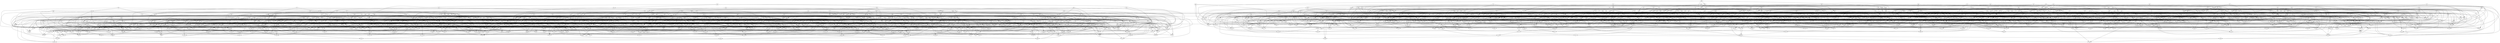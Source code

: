 digraph AOC {
msq -> {pdm}
cng -> {bms}
szn -> {lrl mgk}
clv -> {klk qrn}
xkx -> {cvq hdx vhg}
ldc -> {mvc jft pmf}
glc -> {vsm jnf mhz tvd glf}
qcr -> {xcv dfq}
tcz -> {xzc rjf bjm pkk cft}
rnm -> {qrc gxh}
dvp -> {gqz nkd}
qrv -> {zhr vgj}
cld -> {bck btn}
tkh -> {qbv hlh nkh xmv jdc}
vqq -> {spl}
lvg -> {zpk srs qtp rtf bmv}
sgh -> {ghs vss sdl}
fsv -> {crj hmj}
kfd -> {brv jnd xrt rmz vgh}
qsj -> {dkb txl hxn dxt}
kjg -> {jff nsl gqr dcx}
jcm -> {pvz}
qgg -> {qnc jbr cdg}
qhk -> {snz pqx cvp}
mlb -> {rqb jpl}
hdp -> {hgv tmv}
blj -> {kdr jvl dvx hks}
gmv -> {dlp pvz zzj}
xbj -> {nvb}
vmr -> {ndj bmv shq pgr}
xtl -> {kqr njc}
kvg -> {vsj xvf svp}
ntv -> {vsm khx}
lff -> {zfm gcr mrc}
qnq -> {xhv}
lxd -> {hqq spn}
jlh -> {pqb hhd cng jkb}
bzf -> {fxf tfv hks trg}
tjv -> {hkh prm lgp qrv}
rgj -> {pcz krk tfz rkj}
xhn -> {cgd cld mps lvz bzs}
xxt -> {rlh}
cpm -> {kjt tbp mhc zsm ptt bnj}
thk -> {psm ljk zml}
rjj -> {nrp qrq ttz zmt}
jkk -> {hpf bdf knk}
bcx -> {khl khz}
jxd -> {hzr mgk}
rpv -> {xxc crc}
gvl -> {phb psj}
pkq -> {bdz bvm lkk vhk}
krf -> {skc bzt dzl jcl}
rvl -> {hqq zht qbv}
gpl -> {rrt mjz qpb lrl gdd}
mfn -> {tvf zkt phg xfh}
hsc -> {rpl prm fbv}
ksm -> {tzr zkl qnk zvk trx}
gfd -> {mss}
vdn -> {bqj zmt bmq zdl txl}
xtg -> {jsz hgv}
clq -> {vjq}
jvj -> {zbl rpv}
gmj -> {brs fhv rpd}
mjc -> {hzq}
xdf -> {dlt}
gcv -> {xjs ptj znk}
xtr -> {zvk bzk}
vmx -> {fkh mdd lgt}
qkr -> {spl pvp stx gqc pfg}
xpp -> {zxq kdc kqj}
lnx -> {xvc}
npk -> {pvp jrv}
qfd -> {tcs lkf mdj}
plt -> {dpb}
rcc -> {dsf kcb rct gxv}
gxv -> {lvp fxf}
dkf -> {fxt lgf}
ddt -> {bfm brs cvv xxc}
cvg -> {xxt zjz tht}
hfb -> {vtv znk cqb}
xbh -> {tgm fll}
qrq -> {tmh}
rgn -> {fxf fhv tkk}
cbg -> {snz rrq jpl bxc}
sbl -> {pzq fhv cft lxl}
jcl -> {hhb lbp nzm}
bsf -> {mpr qbd rdh}
pgr -> {clz ggb}
pdl -> {nmj qkp qzv fjf mrv}
xnd -> {jzg bgf bcz}
drm -> {xhm hch vfp phk}
slq -> {lxj vxs dff dfl}
scp -> {qdf cdf csn}
dnx -> {vdz rpv gpp hvx}
qpv -> {klc gfg bxc psj}
cnr -> {chr xvd rbf}
gkm -> {qbc xpp}
dnf -> {tzp rhq xfh fgm vtx}
gmr -> {gpk hvc rlh}
qvz -> {plq tfz bgf}
zml -> {rsn mvc}
vgx -> {xkl qqs}
kmk -> {kdr dtv qhj qpc}
mhc -> {zjk ljx hcj}
czs -> {kcv}
dcm -> {zzj ftz}
tmd -> {bxt gzd}
ctf -> {pxv pff dpp hsx}
djr -> {dpq ggb nlj srs}
xkd -> {gtg}
hmk -> {clz zcl}
xsx -> {dzj vmx ffd htb}
zmf -> {pqt hsc vjj}
nqn -> {bnj tnj fqb rqb}
pjn -> {kmc gpr hnj jvm gkm}
xrl -> {hsx nfp hcq dhh}
gvf -> {jcn dlt fbn}
tpq -> {psm pdj}
zhr -> {xrd}
jxn -> {xsx hcr mpb crg}
xpl -> {ddx jkb nvl}
nmn -> {zfj tvf}
vlj -> {qxb gnn}
bbp -> {xhp lsb rcz vgj}
mjz -> {qbt cld gmr}
lds -> {lbp xqf}
ckg -> {scf gqc bsf cxx dvs}
fsb -> {tck mrj hzr tzr pxz}
ddx -> {fvq}
btl -> {xcm gkf kfc hdx qpg ghn ktr}
cqm -> {qrr jxd mkg dcj cxd}
bzp -> {bdd mgt vlk}
pgg -> {fdc xbj}
tzp -> {nzm tbx nhs tvd}
qth -> {rrv tnj hzq}
bhp -> {qsd tck knv}
cmd -> {cvv}
rrn -> {nnr dns}
czd -> {rgk}
bjm -> {xsv}
bgf -> {rls}
hjd -> {dxt}
vbh -> {mhb kzv bcx fzh lhz}
nzb -> {jcn gcr}
dtk -> {nbb xqh vjj}
dlt -> {lxr gfg}
rsn -> {rxk rbk}
tvh -> {mnv czg llt hsl vss}
dbj -> {jmj pvb}
jft -> {fpv}
xgz -> {cxn frg hhd jpz}
jnj -> {xdq rdh}
bsk -> {rjk ccx znb rgk}
ntc -> {snj}
vmg -> {kng nnq pgf zcb}
dns -> {hbn tfv gff}
jms -> {rsn tzr}
xpg -> {xdx dcj crg}
svp -> {jsq cnt dbj}
nvc -> {sqp pdv}
jpb -> {rrq fjf}
bck -> {bhl kvp}
kdj -> {sns xhv ffx}
bkl -> {qsl}
hvj -> {qgh jdv gdx czd}
kng -> {bck mnq dmp}
sqd -> {blx shq nqt mkr}
jkb -> {clq}
krk -> {rnn ngb}
jhj -> {ngm gpt pdv qcn}
brv -> {fxv xph nhs}
vgh -> {jtf}
mqt -> {sms rnn qxr}
dlm -> {bnp rks mhb}
mbb -> {rpd gvf fgc}
qvr -> {lgp ktk bxx}
kgl -> {vvb lsj}
hsx -> {fhn}
hbf -> {cft}
knv -> {cft}
cbt -> {czs gzv kff}
hcp -> {khz}
vgj -> {jcr gbd}
xng -> {jrr scj qjn pxz bvq rpd}
jcr -> {xtj}
ggb -> {nll}
fgf -> {dzj}
lmz -> {vsj hxl}
lhg -> {gvv dzt vhk lpj rqx}
hdt -> {qnq hqq}
txb -> {jrf vpm}
jbk -> {tfk qdf}
qsk -> {jrv}
tfp -> {hvc rqb}
xqh -> {dpj}
vcd -> {qbd}
fnk -> {pfg ktz gvf rqx}
lvz -> {gpp ktk hxj}
znb -> {rdh}
cxx -> {qzk jcr rpd}
lzx -> {ktk srl qph lfm}
dzj -> {mgk dpj}
vzs -> {txl}
zjq -> {rvc clq hxn}
lkf -> {vsm}
hrv -> {plk ssj vnl}
rfn -> {pft}
mqg -> {hhq zxc gzd}
rnd -> {hvs tfp dph mfs pkt}
dgk -> {clq msq fbt nvm}
nqj -> {chr hhh}
bcg -> {vpc hpd hxl rdf}
bcd -> {psm}
pgh -> {ckv}
pct -> {xjx cqb pkh lfm pqq}
dkg -> {hmj pbl}
dph -> {trg}
lfr -> {hhq rbf}
nkf -> {rbk gmh}
xdh -> {rbz mql pmr qtp xrt}
rgp -> {xsn vpm spp khb}
crj -> {bdv sdl}
mqh -> {nsr}
jnf -> {kgf qhh}
bnc -> {mhb kmm rrt fqg}
zfb -> {lhz fzj}
rbz -> {kdc zhs qrc}
shg -> {dzt dmj}
lcc -> {cxd hdx}
gbk -> {xrj tht}
ssj -> {mll}
mfh -> {dzj zjz}
xgg -> {bdd rrv xsv trg nzs}
cpb -> {nfp fqb rfc}
fhg -> {rth fcx}
mhp -> {qrq gzm phk rqq}
dff -> {qqs lbj}
gbq -> {mll}
smm -> {jjq ntd hdc}
fmd -> {dmg}
nxp -> {njp thx stx}
pbb -> {kjr nxp scj}
rck -> {dmp stg khf lcl jvj}
rlj -> {nhc qzk tgt vlv}
skh -> {nbl ccv bsg kfl njc}
tbf -> {znb srl}
jfs -> {qlj mhz hgt jrt}
gdx -> {lfq}
pbs -> {hhq ndj mvp nsr}
ghh -> {bjv pxt}
snx -> {xcv jxx}
fsj -> {vdf hnj jtf}
fzh -> {vmz fpv}
jvl -> {gbd xmf}
jmj -> {nvl zxk}
fzf -> {sdl qgl}
mfz -> {mvc cxs dnk lgl}
bnn -> {rrt zfb hvh}
pjx -> {hxl kff zht}
nzt -> {jxx gfg lhz}
qbv -> {nql}
sgb -> {ccv}
slk -> {mdj jfs dvp mfn}
qlk -> {vhg}
bcf -> {cfr ljm nvm}
ljk -> {ccx pmf dfq}
hnc -> {srh jkb pcq vbs}
nxj -> {bvm kcb}
tpx -> {gkb pbz cvv mvc smm}
dxr -> {vlk fcp}
fvx -> {mzb ghl tph}
dpq -> {jtf srh}
zht -> {ccb pxr}
hcv -> {xzh dlp fcx qll}
psj -> {cfz}
skn -> {rlp tvm}
xkn -> {gpp vqq}
bqj -> {vgh tln}
kzz -> {qrc szd}
qsd -> {vpd fgf grn}
srj -> {lds qgg tcn ldf}
jtf -> {lgf}
kgg -> {chk}
mzb -> {sqj kxm}
rls -> {xvc}
hjg -> {cvp hts mrj mfs}
fzj -> {cpb xsv ffd}
dsr -> {xqt kcv}
pcq -> {xqf xzh zmx pdv}
trx -> {bzs jqr zjz}
flv -> {nxr bsb ghh}
vqh -> {dsr nqt}
ncd -> {hlh rmz dlp}
jjh -> {qbv lfr csn}
hmc -> {hdt}
ngb -> {hvf fcx nxz}
mdb -> {xkz srf ktz vtv}
pvf -> {shq pvk}
ktf -> {hlz szl vtx kzx}
zdx -> {gbb sth xhx mgt rgn}
fhx -> {rls}
ghg -> {lms}
rjc -> {bmx lxl}
rdp -> {zdv cnt nhx}
ghm -> {jhh spd lpr zfs}
sfl -> {xhv pdm vzs jkb dqz nbv}
lxb -> {cft vdz qtn}
rkj -> {rzm qck kqj knk ldg}
zjz -> {bmx gcl}
ndv -> {hsx plj dmj cjs}
tss -> {zdv kkr zmb}
thx -> {sxn rjf}
jls -> {ssj vfb lfh}
ssh -> {xdf khf qmn}
dhb -> {ppv tcs lxd bgz fvq}
gkn -> {fxf ddj}
rgg -> {cbl kqc jdc}
vzc -> {zfs zmx kvr}
zsk -> {sqj cng jsq ngb}
tkp -> {gps lqs crf}
xqk -> {kjr xkx xxt nnh shg}
npl -> {gvh gzm tqs xkd}
lgm -> {ndg cst rmz nsr kqc}
vtd -> {tkk}
qtp -> {rlv jbr}
dcx -> {jnf bgx}
rrt -> {nbb xdq}
xmm -> {lxb gvm srg pvc}
pkh -> {cvg mrv}
rnf -> {rvd qzg jnn rgl mbc}
zcb -> {hgx krt gnf}
szd -> {pcz}
fkz -> {jms gbh kvp xpg}
kqr -> {rjq}
pxz -> {mnm xmf qrg}
zmt -> {mqd rzm}
dqz -> {jpk jlr}
fjv -> {dsf gng lvp}
rzm -> {bgx gqz}
nbj -> {ncx bsk jvl}
xvh -> {nql lkf tvp}
nlq -> {hdn sng zbh tgl}
qtt -> {qhh qnq}
xzc -> {ktr rcl tgt}
dkk -> {jpl}
cqq -> {cbs chl}
cmt -> {ppv ptf hmk}
xkb -> {zjq hqq zxl cdf}
trr -> {hlh hbh zmb}
dbt -> {jcm qxr tgl}
ghn -> {zbl npk vcd}
cbk -> {gbk kvq dmq}
dhr -> {fcp pbj}
scj -> {nzs}
vbs -> {fmd pdm zkt zzr}
ktd -> {tjh tzn lvz gxv gpp}
vkr -> {lxm ttx hvx ccv qnk}
rtk -> {khz mll kcl}
ffj -> {hpf sfs xjz}
rgz -> {zdf skn ttt njk ffj djv}
jdt -> {fhx hns dkf dpb}
jmd -> {zrm khx}
mbm -> {ddx jnn kxm fvq}
nbq -> {dvp xbh srs}
qvm -> {pcz}
tdn -> {dzl}
nlj -> {ttz}
bvq -> {gtb pmx}
jsv -> {xhp dzt pmx lgl}
sms -> {csc}
cdt -> {pff dsf dkh zsn}
tkk -> {lsb}
qff -> {gkn sth lfc}
hgh -> {slf bxc fzh pmf}
ldf -> {nvc czg}
dmq -> {hgk}
tsc -> {rdp}
hjv -> {rfb sng}
rcz -> {vcb}
tlz -> {xmv chl sns}
nfb -> {vnl}
dfm -> {phr zsm kfm thk}
tck -> {pkh mxf}
qmn -> {lbk}
nrp -> {khx xvc jff}
ccm -> {rmz tmd}
jpq -> {bph lxr kdg jvc}
zzq -> {rvv lbb nsl glt}
nnh -> {zhh qsm}
szz -> {xkl mvp}
kfv -> {dvt xbj xgf mlf}
zbv -> {jcb hvc htb}
dzf -> {zxc}
cft -> {znb}
pdg -> {khx ttz bms}
llt -> {bjf mzb}
llq -> {chk khb tht}
lmd -> {nlb sld rlc qlq}
bph -> {pkm gvl}
ttq -> {bgf xhm rlc skn}
gpr -> {fxv tgm jcm}
kzx -> {clm hhh}
rln -> {dtg bcd pdj}
qvl -> {zpc hjv bjf rnv}
zcc -> {xhh rqb xsv}
zjk -> {dkh szn}
gpt -> {cdg kkv}
zds -> {hxn clm gqz gmv}
qph -> {njc jhv}
pft -> {ttz}
kln -> {pvb}
kst -> {fsj msq xhv vqh}
kvr -> {bdv qgl}
zvf -> {bsb nsl hnj pgr}
fhn -> {zhh kqr jfd qsm}
tmh -> {jvm}
kqj -> {lcr}
vfb -> {bfm rxk zsn mnq}
zvj -> {jpb jkz sdt ccc lgt}
tnn -> {pbz ktk xxq kfn gbd}
bbg -> {tvp nkd}
kfm -> {ptt}
zng -> {tkb nnh ncx}
vzt -> {gxv kcl bcd}
mss -> {rbf}
gnn -> {khl qsm}
jpz -> {tph rnv lms}
dsx -> {fll qll npn nmn}
tkl -> {rcz mbb jxg nnr}
nhj -> {xzh gps jdh}
kcv -> {cdg vjq}
lxj -> {nxz pxr csc fhl}
hmq -> {dbj jgh rvd}
tbz -> {bqv jcl fkt fxp}
stg -> {dzq jfd}
jsm -> {hhq tmh lzh}
thg -> {glc zgc lds nxz}
tsm -> {tmv vqq xgf fxg}
frg -> {gtg}
qdf -> {tfz mkr pxt}
mmt -> {dkg rmz hsl ccm}
qfn -> {cpb tjk nsx lbk}
hlz -> {bmq jgh sng}
qvk -> {cvp mhv nmr}
rct -> {dzj bxc nxj}
zhs -> {pdm rvc}
shz -> {zdv zxl}
kjr -> {dhh hts}
qgp -> {jmg rgl bbx}
vxj -> {fbv}
rbk -> {mgt}
gbr -> {xxk}
fqv -> {drg}
bqn -> {znk qbz lsj jcr}
bkg -> {zdv lzh pgr sjc}
qlj -> {phg jvx}
vdk -> {cxn dvb mkv}
mlf -> {bzs chk}
vtv -> {xgf}
htl -> {fgm xph gzd}
chc -> {gqc ccv vnl}
rhf -> {pvk blx hvf bgm gtq}
nsr -> {lbj}
grn -> {dtg cfz gbh}
rvd -> {gmb kdc}
jkz -> {tbf ffd}
qtc -> {xmf pgg fkg}
dtv -> {kcb zhr}
vmc -> {hzn ghg htl rhr tkp}
vzh -> {pqr lgf lnx pbl}
gbg -> {nzs lxm}
sdm -> {mrf jbk qck jnz}
xfh -> {crf jnz}
hzm -> {bjd njc jcb gmh}
gpk -> {kmh rjq}
hlh -> {bzn}
vnf -> {tvd jxk vbr plt rnv}
zkv -> {kjn tsc ddk mqh fxp}
tgl -> {dzl}
jzm -> {xhm}
mnj -> {lrl pgg krt jxx}
mfg -> {fxk sns hgt pgh sbp}
fxg -> {tpq dkh jvj}
qbr -> {pvz vsj}
cgj -> {nnp ghg}
rhb -> {scf bjm}
mhz -> {kss}
mnq -> {vpm hcr fnb}
ztl -> {gfd plq dcm}
xjz -> {qqs}
bjq -> {rzz vzs lqs mpf}
vbp -> {vgj bkl fqv nnr}
zkc-> {lfr gjd hmk bgz}
qsm -> {xzq}
jxx -> {czd}
nmr -> {khb}
ptd -> {qhk xjs fcp thx}
xqr -> {sgs dcm hll zvc}
kdf -> {pgk hxn ghh mgd}
rvv -> {zdl kkv nkd}
dln -> {bdf xpp tss bzn}
xmp -> {hks tgr fdc zng}
bzs-> {xzq}
bpl -> {rjc qjv}
zdf -> {fll ndj}
jcb -> {dbv}
zxc -> {csn}
qrg -> {kmh hbn xqh}
mxf -> {bpl cvp dpp pqx}
hxq -> {jmj cnr}
cxs -> {tjk}
fmx -> {mpg ntc hhb dzl pjn}
qht -> {vbs pmr fqn scp}
nzc-> {lpv vhg gtb fgc}
fdq -> {hmj}
zkl -> {mhv mgt nzs}
ljl-> {ljm qcn rkc}
xmv -> {zxq}
kbc -> {kdj hpd}
gcm -> {shz tfk kkv kmc}
pnd -> {vlj mjc xxk txb qsk bjn}
bvn -> {pkh pkk kdt dmj}
dvt -> {rgh hgk}
pkp-> {xnd bmr mgd bbx}
flp -> {nlr zhs}
xtq -> {zpk jxk pqb}
dpt -> {bcr qpv bkl hlb}
jjq -> {jpl lxr dtp}
lqs -> {qcn vlp jfq ppv}
flj -> {ngm}
gmh -> {qjv}
kjn -> {dxs tvp}
knj-> {btn hnt ntd}
hhq -> {zlr}
hsv -> {vzm rsj pdj}
zmx -> {dpb vdf dkg}
rgl -> {pxr}
lbl -> {krt dxr bfm xhh}
kgf -> {sgs vjq}
jqn -> {jsz dtv jls xtr}
hxl -> {kgf}
gvv -> {ddt kfc}
nxx -> {kzz mqh zfj kln}
rpc -> {gxh kxm}
zfs -> {vsm chr tsf}
ntx -> {snj jzm}
sbp -> {hsl xqt shj nbq jjn}
hhd-> {lxd hcg}
smb -> {gbq rtk}
dnk -> {pxb kfm gbq}
fqg -> {vlk vnt qlk}
sns -> {pgk}
kzg -> {nbj smb xcv gvs}
ggc -> {krr xvf rlp lbp}
dcg -> {gbg}
mpf -> {rtf hjd ftz}
mrf -> {lkf snj cfq}
slf -> {drg}
fdc -> {kgg qkp}
jgx -> {zxk mvm nvm}
mrj -> {kcl vvb}
bdf-> {nch}
dsf -> {klc}
qqc-> {rgl cbs}
xrr -> {vhz hdp vqq pkm}
xhx -> {bcr}
nnk -> {bjn khl bsg cmd}
glr -> {gvv ccc kgl gbr}
zsn -> {xsv}
qrn-> {hjd}
dpb -> {zcl}
vbr-> {dnm qsj xqf}
vdz -> {gdx}
tsf -> {tbq nql}
lcl -> {hvs lvp}
bxx -> {dtg tjk}
kkz-> {jll qpc}
tvd -> {rlv}
hpq -> {rlp ljl vgh vlr ljq}
lxm-> {rbk}
pmx -> {tfv}
bkm-> {qrq nhj rhq cmt tgm}
mpb -> {hdp kzv}
pbp -> {qff lkk vjv qpc}
dhh -> {qxb hnt}
zsm -> {npk bsg}
lln -> {jft psm lpv}
rzz -> {xjz rfn tdn zhp}
ncx-> {pbj}
xvj -> {rsj cpb dzt ccc}
hpd -> {fmd pth qgg}
tnj-> {chk}
jtk -> {ccx bzs jms knj}
vfp -> {pmp jpv vpc}
rjk-> {qcv psj qpg}
pmp -> {pmr frg nvm shz}
hvc -> {hhf snz}
fkh -> {dmj}
qcb -> {xqr djv vrx pcs}
mvj -> {pqx qcv jcn vcb}
tmk -> {zfm rjh dkk xtr}
qbc-> {szl dvp hpf}
qrs -> {fsj lvg pxt pvf}
btp -> {qgl}
lfl-> {vzc kdf rfn lgb}
rpl -> {qzk}
qlq -> {xkl mdp rbf}
vgp-> {qzg fxt kkx}
bjn -> {jsz}
vkj -> {vns cmd qjn}
pqc -> {jpk shz gxh dxs}
kkx -> {gtg ljm qtt}
jxg -> {kpk dmp}
ldg-> {jlr}
ssd -> {dbt qvz ttf zgc}
vns -> {cxd khl}
vpz -> {nnp}
lks -> {fvk hqq bbg tdn}
gvm -> {xcd gnf ggz pxb}
zfj-> {lbb fjr}
mhb -> {dkk}
tfk -> {gfd btp}
fbv -> {hks}
rjh -> {qpc}
mrc -> {jnj xtj}
sql -> {prm bcd kpk bvq xdq}
rlv -> {rth}
tdg -> {fnb lgd nxj hzq}
cqv -> {dxt}
skc-> {fvq klk}
phk -> {bdv mpf}
szl -> {sms jcm}
xkz -> {zhr mkg}
czg -> {mql}
zkg -> {xhp hdc mrv}
htj -> {trr}
kvq -> {vcd bkl hrv}
jjr -> {fnm rhb nvb hzg pxb}
zvx -> {xnh dvb jfq hmc}
vpg -> {qxb vjv lvp zjk}
nbb -> {gpp}
sdt -> {dvm vmz xtj}
qbs -> {szd mdj jcl hsl}
gcq -> {mdd jfd pff}
ttt-> {fvk}
hsq -> {hjd rls}
cdf -> {tbx}
qjq -> {bgx hql}
pqt -> {mjc qrv tck}
vlp -> {lcr fhg jgh jmg}
qlt -> {zvl mzd lmz vlr}
tkb -> {rrq xkx}
dch -> {hqz khf fkh zrn}
pfc -> {cqq fzf rqq rpc}
kph -> {hbf qrf lln plk lgp}
hql -> {rth}
jpk -> {qjs lcr}
dst -> {bnj rjh}
rdh -> {rrq}
pkt -> {vdz lgd xxc}
dmp -> {xsv}
qpg-> {klc lxr}
cbh -> {gzv dmg}
bjd -> {gtb tjh}
tcn -> {nbv rnm nhx}
rfb -> {ngm xhv gzv}
snz -> {cqb}
bjf -> {xhr}
kjt -> {hts vxj gng snx}
cdq-> {hnb qxg qfm tqs}
ndg -> {vdf nll}
fgc -> {jcb}
rdl -> {ddx hpf hgq plq fns}
snq -> {mpb mjc brs vbd xcd}
dvb -> {zzj}
zbz -> {vdz bzk dxr}
nhc -> {gcl phb fbn}
fhk -> {tbq qqc ndg vjq}
kfc -> {fnf zbv nvb}
lgd -> {cgd zhh}
htb -> {bbg dsf}
kzd -> {vqh fdq flp nlr}
kqc -> {dsr nqv}
vbd -> {sth xxt}
cnx -> {cxs pbb nvb gkb}
bmr -> {csn cng}
fsx -> {pff njc}
fkg -> {xdx vvb fnm}
kss-> {zvc dzf}
drn -> {nqj zjq dvb xrt}
gkf -> {dst pmf lgt qsk}
cxt -> {sgs qrn dbj bgx}
cnh-> {lbp lbj rtf pft}
vck -> {jmd zlr ckf bzn}
gps -> {vcc hmc tgz hsq vzs}
hxp -> {hvf jdc pnt csn}
kdr -> {lcl jft gmj}
rhr-> {hfx gxm qjq dkf pgk}
mhn -> {zsn vhz sgb rjc xhh}
cdd -> {fvx kln msq jsm dnm}
spd -> {tvm}
kpk -> {hgk rfc}
lhn -> {fhv dlt dzq sdt rpl}
nlb -> {flp qgg}
bhm -> {pkk fsx jhv zjk pff}
clm -> {chr}
qrf -> {dbv hhf dph}
bss -> {phb fjv vzr dvz}
bvm -> {brz}
plq -> {ccm vls}
gvs -> {cjs rpd gvf}
dfl-> {crj pqc spn}
mqd -> {pzh klk vpz}
pgf -> {lcl jrr gbr kfl}
vjj -> {spl dvx}
tcs -> {ntv}
cdh -> {ckv dbr vtf fsz gqr}
xrt -> {xvc}
shq -> {cnt}
vbc -> {mkg lfm qlk zkx qth}
cbl -> {mss tsc}
fmq -> {hlf qkz czs}
ljb -> {kbc tdf btp hhd clv bgf sxz}
pvb -> {knk}
xrj-> {szn bnj}
fgm -> {mgd rth hbh}
zjg -> {hsq}
frc -> {hnb htj qrc bdv}
dtm -> {jll ptd vns hcq}
xps -> {fnb pdj lcc fgf nvb}
gmb -> {xmv cnt qzg ccb}
rdf -> {zpc tbq sns}
mnv -> {pcq nvl mbc}
jff -> {mpg fbz klk sqm}
bcz -> {drn hxn}
ntb -> {qzk snx xtl xcd}
zbl -> {crg jms}
pqb -> {tgm kzz txl fxk jtf hbh}
zbh -> {kjk jbk lcr vzc zgc jfq}
kmc -> {cdg}
kmm -> {dns sgb mlf}
bcs -> {zjg hdn vtf nch}
scf -> {xcv}
zdv -> {gxh}
gxm -> {pjx nvc kcv}
tvp-> {hmj}
pfg -> {gmr nfp}
hns -> {nvl prh}
jxh -> {jxg}
vss -> {csc djv}
fxz -> {kmh pbb mfh dkk}
scm -> {sqm qbv bcz vls}
pvc -> {khf lpv dsk}
lsv -> {fxv tsf rkc mfn}
skz -> {fnb gcv hcj hzg cbk}
krp -> {qbr tms tvf ckv}
hcq -> {mdd bsg}
qbz -> {dvm bhm rln}
cxd -> {xmf}
qqg -> {lgt xkn lvp}
lsj -> {lsb}
zzj -> {zmb vjq}
pzh -> {xvd gtq qjq}
kkq -> {lqt zhs}
pcs -> {ztl hjv ccb kjn}
brz -> {kfl cvq hdc}
sqp-> {nql jmg}
xjx -> {vdz stg nmr}
hgv -> {cjx}
gng -> {mpr xkx}
cjx -> {hxj}
ffd -> {rgk}
sxn -> {ccx vjv gdx xxq}
ljm -> {pcz}
ghl -> {bzn}
dkb -> {nkd}
gnr -> {nqt pgh zxl spd}
gbh -> {fpv}
vkz-> {tpq bsg rjh}
vlr -> {zxq lnx}
fxf -> {xtj}
bdv -> {pdg}
thv -> {cbt nqf kbc vbs}
fpj -> {hgx vcb xrj vnt}
qvb -> {bzp}
ssx -> {hcq rrn jkz tfp}
zlk -> {pxd stx srf dvt}
hzg-> {hcp}
vtx -> {vtf cdf}
hhb -> {clm mkr}
nfp -> {cqb rbk}
kcl -> {xbj}
ghd -> {dpq hlf}
jqr -> {dls qjv mlb fkg}
fxt -> {nxr flj}
bnj -> {fpv}
xcm -> {mjc mgk jxh}
nnq-> {cvq xxk kkz pxb rlh}
gzm -> {ntv dcx bdf jzm shj}
gnf -> {nhc mjb}
qbt -> {ldd crc mkg}
stx -> {bcx}
plk -> {xtg}
dmj -> {pbz}
hft -> {nkf xdf jkt fqv lsj}
jpv -> {klk xvd zxc rfn}
krj -> {rks ptt rjq mlf}
jfq -> {zvl}
htx -> {xdx qrg fnb}
pkr -> {pbj gpp pff lfq}
qnk -> {hcp}
vsc -> {kmh dzq khb tkg}
pxv -> {rhb vkj tnj ccx}
rfc -> {mrc}
zvc -> {mss}
qkz -> {hll zxc}
mnm -> {gqc bdd}
dlk -> {szz cgj vxs pjj xtq}
srz -> {mpv lmz ttt srs}
nqh -> {vtf xvh xhr}
bhl -> {bmx jsz rgh}
vpd -> {xkn tbf lkg dcg}
zmk -> {fhg mdj klk nqj}
hfx -> {hpf ntc btp}
pxd -> {qcv}
xqz -> {pvc bsf xxt pxd}
fhl -> {ggb pvk}
jfd -> {bzf}
ggz -> {ktk}
fvq -> {nqv}
bjh -> {zxc nnp bmq}
krr -> {pxt kxm}
bpk -> {vpz fmq dcx nqh qgl}
hcg -> {jzg drn qzg}
qsv -> {vnl rcz hvs qzt}
lfc -> {hgk qsl fhv}
vrx -> {vgx jzg gkm}
bgm -> {bgx pft jsq ldg}
qhq -> {jlr gtq vpz hnb}
dkr -> {hxq pth nvc}
jdv -> {rrv mhk kgg qvb}
kvp -> {bxx rrv}
bnp-> {xpg nqp ptt}
zhh -> {spl}
xrf -> {krt zmf smb vhz}
qjs-> {nlj}
bzt -> {llt tgm srh cqv}
nsx -> {vgj gcq xrd}
fsz-> {jbr cqv qvm}
qcd -> {qlj cdh bcf mgd plt}
ftz -> {dkg}
qbd -> {nbl}
mkv -> {mmp dzf}
jdh -> {lgf}
vfr -> {tvf ttt cbl}
jhh -> {nhx prh ghl}
nzh -> {fjf chk ggz}
qrc -> {pxr}
gkd -> {lsb qmn lxm}
kdc-> {bjf}
bmv -> {sdl pmr nqv}
hqs -> {crc fnb qsm}
dlp -> {xvd}
ppv -> {tbx}
cnl -> {gbk hcr chk slt}
dmg -> {sqm bms}
bqv -> {fjr jnn}
hcj -> {ncx gvl}
hgx -> {vzt}
cdg-> {rth}
glf -> {rzz hlf hhh}
sfq -> {rjk qsh fkg gkd}
njp-> {hxj}
lpj -> {dbv}
pcc-> {rrn htj jfd nvb}
jql -> {qnk jrv hkh pxd hmz srg}
mll -> {hgv}
zpk -> {fxk lbb nbq mvm}
rfk -> {kkq fmd sfs tlz}
lkg -> {qzt rjf}
khh -> {gbh fsx gkb mjb}
vhk -> {qrr hzg fzh}
vzm-> {pmf mpr}
pbj -> {fnf}
fks -> {prh qbr jsq chl nqk}
fqn-> {ghd frg vxs lqs}
jbr -> {zpc}
mhk -> {cfz}
rhj -> {qph llq lkk dvm}
zkx -> {drg bvq}
bmq -> {jgx}
trm -> {dhr prm vtv zvk}
mpv -> {glt kkq vtx}
mzd -> {bqj pfc fsv qrn}
mjb-> {vcb slf}
vzr -> {nzb qvb bmx mgt qsk}
phg -> {rth ftz}
qgh -> {dbv qrr}
rxc -> {glc ttf cbh lms fhl}
znv -> {jvm tfz knk szd fzf}
jmg -> {txl}
gqr-> {sqp zxk}
tms -> {rnv qck xqr}
cfr -> {hlf czg fbk}
hhf-> {fbn bzk}
lvd -> {vls jlr sfk mgd}
qnv -> {nch szz jzm zzr snj}
qxg -> {shq rqq crj}
kvx-> {cpb mbx lxl pfg}
gxf -> {plt bjv zht dqz}
bqk -> {pvp jll xhx ktd qrr bjn}
zns -> {zhh rpv bhp dsl knv}
ddj -> {vbd rgh}
zdq -> {bjm jxd gmh}
trn -> {trg gbr tmk}
snb -> {dtv qmn dmp lkk}
clz -> {qrc}
tjh -> {gcl}
fbz -> {hnj dff}
rks -> {jxh dxr}
lgl -> {hvj nzb}
njk -> {tmd qnc xbh}
mdp -> {pgh fxv sqm}
ljx -> {fjf}
glj-> {dtp kdg gcr dcj zdq}
nqp -> {bzs bdd jll}
hxj -> {nvb lkk}
gvh -> {vlp tcs}
cjv -> {fbt xfh ghg qtt fns ntx}
slt -> {hdp bpl bfm}
fgp -> {gbr hnt qqg gnn}
jzg -> {sgs rnm nvm ghd hdt}
blx -> {sqp}
tkg -> {cxl frj dtk lrl}
kfn -> {hvh lgt}
dxs -> {lds ldg zpc}
rnt -> {cxs plj}
rbp -> {plj qzt lpj llq}
dht -> {bxt nsl mpg crf}
phr-> {fnf}
xhr -> {zrm}
kjm-> {gfd rlv gzd}
rqq -> {rnn}
bgp -> {xsv nbb xzq vtd}
cfq-> {pdv}
zhp -> {nch nkh xrt}
nll -> {gzv}
dvm -> {hbn}
pth -> {qjq qgp}
hsj -> {zbz qff xhh lkk}
lhk -> {nch tqs zvc gcm}
qnc -> {lbb bzn}
mpg-> {cfq}
xhm -> {lfr}
lzq-> {rvl vxs kzz ghs}
vsj -> {gtg}
dtp -> {kfl dpj}
gth -> {nnr hdc pdj xqk}
lgp -> {tzr}
xph -> {rlc gmv}
hbh -> {fdq}
spp -> {hzr xcd fqv kgl}
dkh -> {qnk}
cxl -> {rxk nzt lhz rjk}
fkt -> {jjn pcz qgg mfn hxq}
nnr -> {vhg}
nqt -> {mql}
sth -> {mnm}
std -> {xdf dpj bcr fsx}
zgc -> {csc}
gzd -> {lfr}
qkl -> {dsl zkx hsv vkz}
srf -> {slf jcn}
rkc-> {crf spd}
cnt -> {qgl}
vlv -> {hqs dxr scf}
dbr -> {cxn mvm htj jjh}
sjc -> {prh hmq xpl}
zrn -> {kzv jpb rpl zcc}
fjr -> {qqs qnq}
bbx -> {bms qcn}
vxs -> {hmc pvf dbj}
rgb-> {xtl gmh qcv lff jqr}
pqr -> {nql tmh}
xrg -> {cst vfr xrt tmh}
nlt -> {zrm fjr frg rvc}
jnd -> {spd qqc vgh}
kcb -> {xrd}
bxc -> {rcl}
hqz -> {gcr lxl}
lpv -> {jvc kfm}
mdj-> {pgk}
ntd -> {ssj gmr}
ktz -> {cjx}
qll -> {lbp cjv}
trv -> {pkq nfb qtc ldd}
jrf-> {bjd qcr dfq}
spn -> {jvx zdl xkl}
qxr -> {sqm}
mps -> {qgh tpq}
rzq -> {vns hkh bck nxp}
bsb -> {lnx}
hlb -> {rjc vtd frj}
tgt -> {cft jrv}
ttx -> {dst kfn jnj}
srl -> {hdc dmq}
kxb -> {xkz dmq gbg xhp lpj mhv kcl}
ddh -> {jbk jnn xnz mmp}
dgt -> {vdk snj sqj zjg}
pds -> {sfs rlc rkc lbb}
pkm -> {qkp zkx}
nlr -> {cxn tph}
nhx -> {lbb ffx jfm rdf}
rfs -> {fcp bph bcx vcd}
rbj -> {nbb dcj njp cvp}
ztj -> {nnh pbb ttx tgr}
qzt -> {cvq}
mrv -> {xxk}
fqb -> {hqs}
hgq -> {hql fjr htj}
tht -> {khb}
fns-> {knk rpc}
rhq -> {zcl hhh hns}
qzv -> {cvv lfc}
qfm -> {xjz jnz xkd}
qjz -> {flv tsc bgx rgg}
kdg -> {hvx znk xqh dvz vmz}
npn -> {cbh hxl fhx}
ccc-> {kfv}
tsv -> {fhx flj shz dsr}
kzv -> {kgl}
vcc -> {srh kcv}
rlc -> {tbx}
qxb -> {qlk bvm fbv hcp}
kvh -> {lcc tck mll pxd}
kdl -> {hbf kgg ssh gfg fgc}
zkt -> {fhl tph fxt skc}
fxp -> {zfj vgx}
ckf -> {jrt jfm nxz zxk}
jkl -> {mqt ncd cqq xqf}
zcl -> {fjr}
xnz -> {dsr fhk gqr}
gtb -> {spl ktr}
nnp -> {lms}
cjs -> {rjh fjf}
kxm -> {lbp}
nbv -> {dkb sgh jgh cbs zrm}
vpm -> {ktz hbf}
pqq -> {fgf htx gkn}
dzq-> {nkf jvc gbg}
zll -> {fxk czs xqt gpt}
zzr -> {hjv nmn}
ktr -> {hcr}
zhd -> {gqz qvm mfg xgz}
qzl -> {tfz dxt tdn zxq}
dsk -> {brs xtg mhk xxq}
tmv-> {phb rgh}
cst -> {jkk vcc shj}
vvb -> {ljx}
lgj -> {brz vzm gpl rjf}
mbx -> {dtp qrf jrr}
pnt -> {xhr cng tdf jdh hdn}
bvc -> {scj bzk hts ndv}
gtq-> {nql}
nxr -> {xkd}
mlk-> {dph qxb frj chc}
frj -> {vlk}
mvp -> {sng jkk}
vnt -> {dsf jxx jms}
dtg -> {nmr}
btn -> {cgd vtd}
lfq -> {tht}
lgt -> {fnm crc xrj}
gff -> {hvs bdd qkp}
ldd -> {rcl nzs}
zmz -> {vls kmc zxz}
fbt -> {rlp qvm}
sld -> {sms nlq msq}
bgz -> {znv nxr}
hbn -> {gcl}
dnm -> {fdq mmp}
gjd -> {bjv mkv vpc}
qjb -> {fqb crg dcg dxr}
ljq -> {kvg mqg blx}
lfh -> {bzf hvh cjx}
hmz -> {trx pvp qcr}
hzn -> {clm gvh bqv}
jbd -> {bzn gmf tgl nlb rvc zpc}
rtf -> {pvk mmp}
gkg -> {njc tjh vjv hxj nzh}
jjn -> {nch zmz dzf}
pzq -> {dhh shg vpm fkh lcl}
kql -> {krr dpq xnh qhh}
gdd -> {hdx njp hzm}
bpb -> {mgk zfb nbl vxj rnt}
zjx -> {lxj hlf hvf hll}
hkh -> {vtv jrr}
sfk -> {vcc kqc}
chl -> {hnb}
qsl -> {mps pmx dtp}
xnh -> {qqs}
kkr -> {nvc zfj}
djv-> {jvm}
qhj -> {fkg jpl xzq dvz kdt}
mbc -> {ckv srh}
tgr-> {mrc bcd}
dxt -> {ffx lzh}
jrl -> {ngm sfs jmd tdf zdl}
tln -> {bmr sdl zmb}
ttf -> {pvb hvf rnv qxr}
qhl -> {xhx gbd tzn bnn}
mnr -> {cjs xkx kpk tgt}
rkz -> {zxk zlr zjg vgp dgt cnr}
jxk -> {qfd mqh}
jkt -> {dvz xgf}
nmj -> {ljx crg thk}
hch -> {lms qvm}
plj -> {tkk}
hcf -> {nbl hvh rnt vlj plk}
xkl -> {nzm}
fvk -> {zvl bgm}
kff -> {pdv hvf}
slp -> {ppv ntc djv mhz}
bxt -> {jmj kqj pbl}
zrz -> {mfh gkb jms txb}
kjk -> {vsj ldf flj}
qgk -> {nll kkr bsb fcx kss}
xvf -> {clv nhs pbl}
hvx -> {drg}
zjc -> {fnm cmd rxk trn}
mdv -> {qbc vck xqt sfk}
gmf -> {zdl}
qtn-> {hqz jvc pbz rrt}
zqn -> {fxv lbj mfg tms}
rxx -> {rrt vpm rjq gpk}
sxz -> {hch sqj krk}
xsn -> {hfb mpr tfv nfp}
vtf -> {kzx kkv}
hsd -> {mfs vhz pdj kkz}
dvs -> {znk xxq lfm}
nkh-> {pvz lbp}
qck -> {qhh xmv}
dpp -> {rgk nfb}
jnz -> {hdn jrt}
rqx -> {klc dhr jsz}
vhz -> {ddj rfc}
jhv -> {dkk jxh}
chs -> {vdf xnh jfs ntx}
rsj -> {crg cfz}
glt -> {lcr fbt}
ccb -> {hll}
jrt -> {sqj}
jlr -> {rnn}
dmx -> {gkn lpv vxj nzt}
mmp -> {ffx cfq}
znn -> {mhk lkg qvb jkt}
jpl-> {rcl}
lbk -> {dfq xdx}
nhs -> {zmx}
qjn -> {nfb kgl}
lbb -> {zlr}
fbk -> {jdh nzm zzj}
lfm -> {knv pgg}
bjv-> {vdf}
lrx -> {ncx ccv pmf fqg}
xzh -> {bjh vpc}
jvx -> {tdf hql}
rqb -> {zfm}
hgt-> {shj tvm clq}
ptf -> {vtf nqv dkr}
zxz -> {qjs sms zxl rlp}
bdz -> {mlb phr}
zlj -> {qzk ljx qpb sxn}
hqq -> {ghl tqs dkb}
qpb -> {pkk}
dvx -> {lfq ggz}
ddk -> {fsv cqv bjf}
tbp -> {ssx fbn ttx}
pts -> {gqc rlh qvr czd dlm gbq mdd zkg}
mfs-> {cgd}
ghs -> {zrm}
jjj-> {tjk zsn mhv qzv}
lpr -> {lzh gnr gmv}
tgz -> {qfd zdf qjs prh}
gbb -> {zfm phr ktz}
tzn-> {xrj kcb}
qsh -> {xdq lxl hnt}
kdt -> {sth vnl}
pqx -> {dzt}
ktt -> {hgx htb sgb qsm}
ptj -> {ldc tgt bdz}
pjj -> {lbk jcb fnf xkn}
rpd -> {bcr}
dsl -> {dsk qvk}
rzb -> {tvm ghs kln cst}
lgb -> {nlj kvr cgj fbz}
jgf -> {khz zml tkb mvj xrd}
ndj -> {cfq}
nqf -> {cbs rjj gmf}
mql -> {zvl}
jfm-> {frg pbl}
jdc -> {kjm fll}
xxc -> {ldd}
lqt -> {mkr pqr qkz mvm}
bms -> {ttz}
xjs-> {dcg zvk}
nqk -> {clz gmf tbq}
tdc -> {qpb lxr zhh lrl}
dls -> {zjz qbd qjv hzq}
vmz -> {kqr}
srg -> {bph hzr}
}
